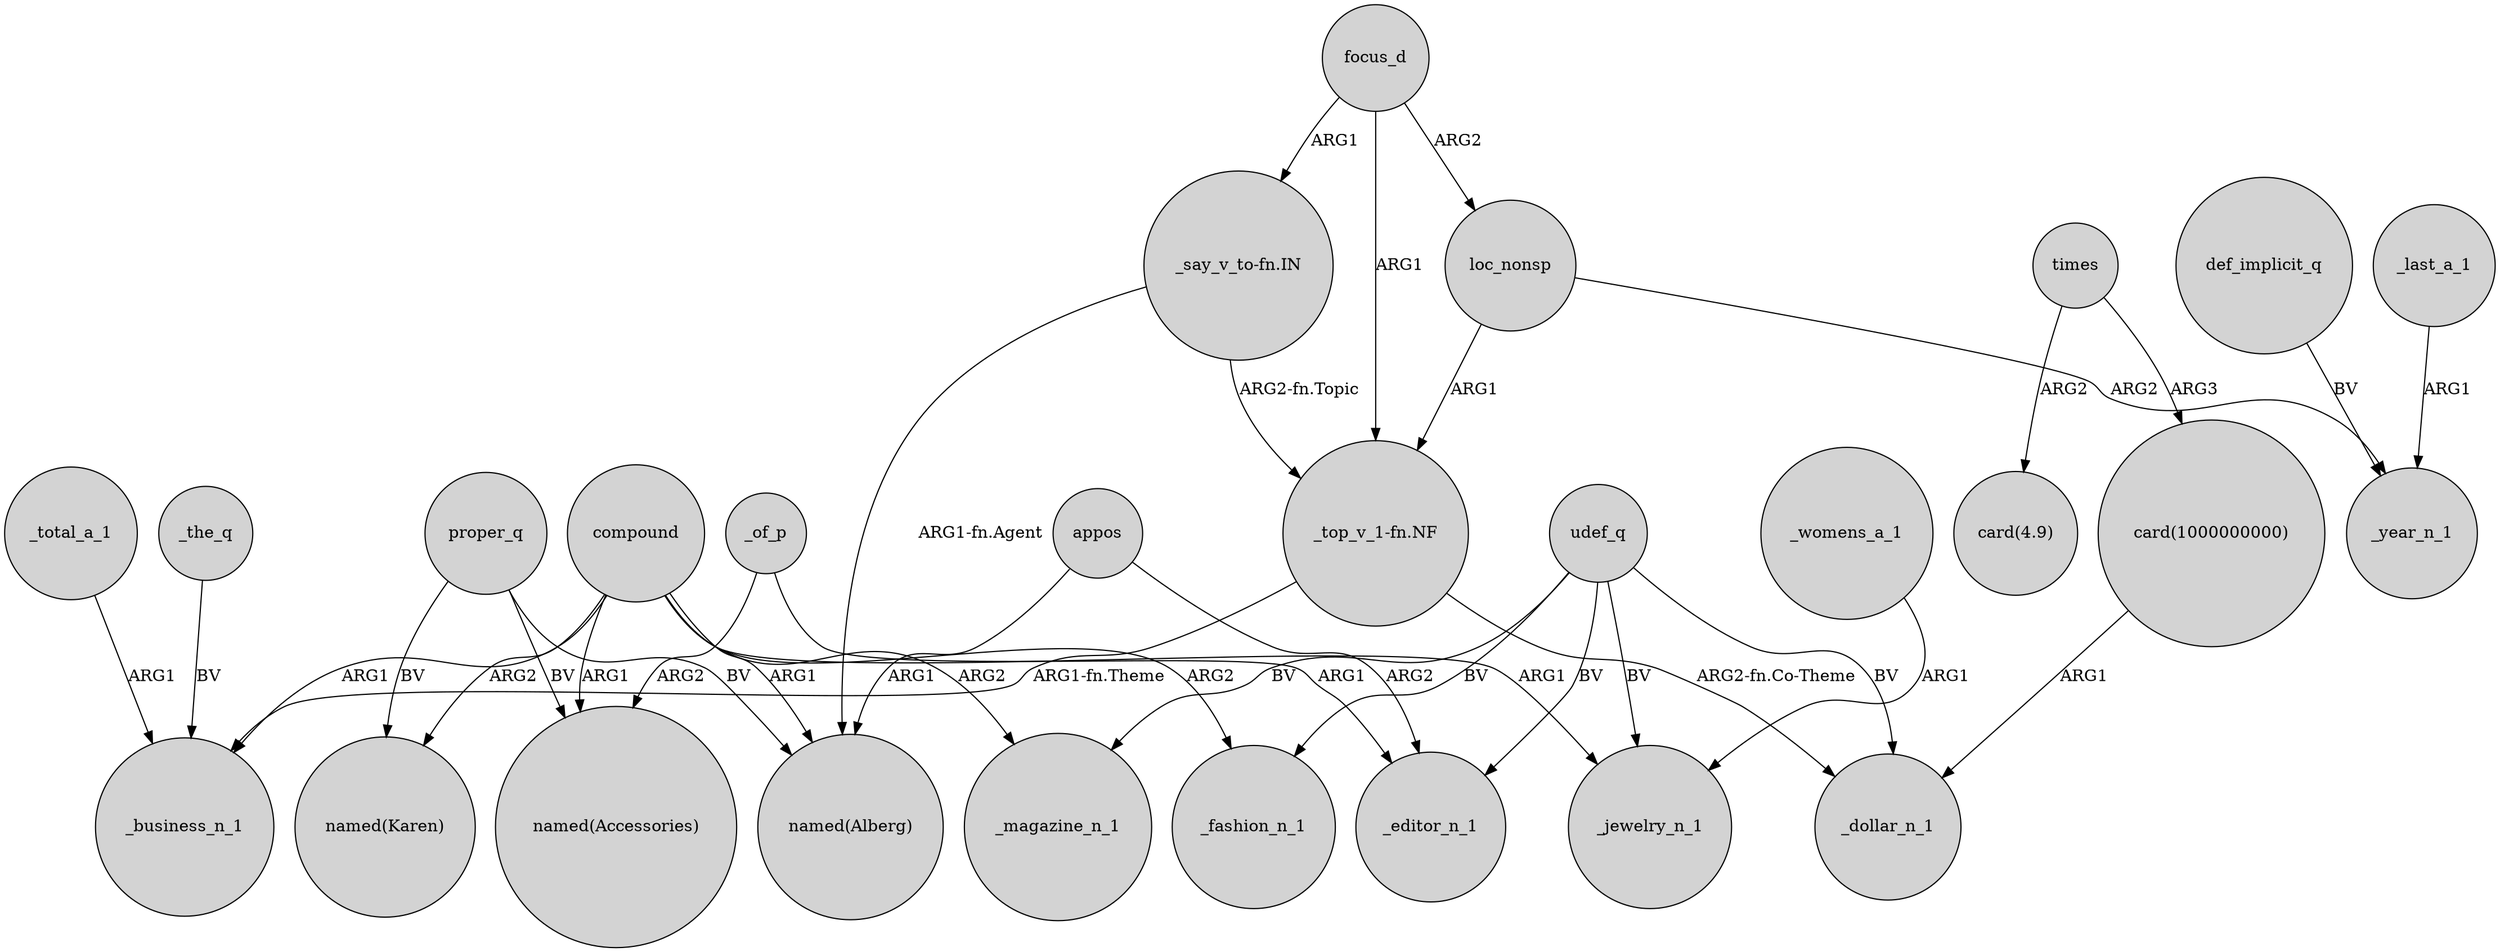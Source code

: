 digraph {
	node [shape=circle style=filled]
	_the_q -> _business_n_1 [label=BV]
	appos -> _editor_n_1 [label=ARG2]
	focus_d -> loc_nonsp [label=ARG2]
	def_implicit_q -> _year_n_1 [label=BV]
	compound -> "named(Accessories)" [label=ARG1]
	proper_q -> "named(Accessories)" [label=BV]
	times -> "card(4.9)" [label=ARG2]
	proper_q -> "named(Alberg)" [label=BV]
	focus_d -> "_top_v_1-fn.NF" [label=ARG1]
	times -> "card(1000000000)" [label=ARG3]
	compound -> "named(Karen)" [label=ARG2]
	"_say_v_to-fn.IN" -> "named(Alberg)" [label="ARG1-fn.Agent"]
	udef_q -> _magazine_n_1 [label=BV]
	_of_p -> _editor_n_1 [label=ARG1]
	"_top_v_1-fn.NF" -> _business_n_1 [label="ARG1-fn.Theme"]
	compound -> _business_n_1 [label=ARG1]
	appos -> "named(Alberg)" [label=ARG1]
	compound -> _jewelry_n_1 [label=ARG1]
	loc_nonsp -> _year_n_1 [label=ARG2]
	_total_a_1 -> _business_n_1 [label=ARG1]
	_last_a_1 -> _year_n_1 [label=ARG1]
	_womens_a_1 -> _jewelry_n_1 [label=ARG1]
	compound -> _magazine_n_1 [label=ARG2]
	loc_nonsp -> "_top_v_1-fn.NF" [label=ARG1]
	udef_q -> _editor_n_1 [label=BV]
	udef_q -> _jewelry_n_1 [label=BV]
	udef_q -> _fashion_n_1 [label=BV]
	"_say_v_to-fn.IN" -> "_top_v_1-fn.NF" [label="ARG2-fn.Topic"]
	proper_q -> "named(Karen)" [label=BV]
	"card(1000000000)" -> _dollar_n_1 [label=ARG1]
	_of_p -> "named(Accessories)" [label=ARG2]
	compound -> "named(Alberg)" [label=ARG1]
	compound -> _fashion_n_1 [label=ARG2]
	"_top_v_1-fn.NF" -> _dollar_n_1 [label="ARG2-fn.Co-Theme"]
	udef_q -> _dollar_n_1 [label=BV]
	focus_d -> "_say_v_to-fn.IN" [label=ARG1]
}
